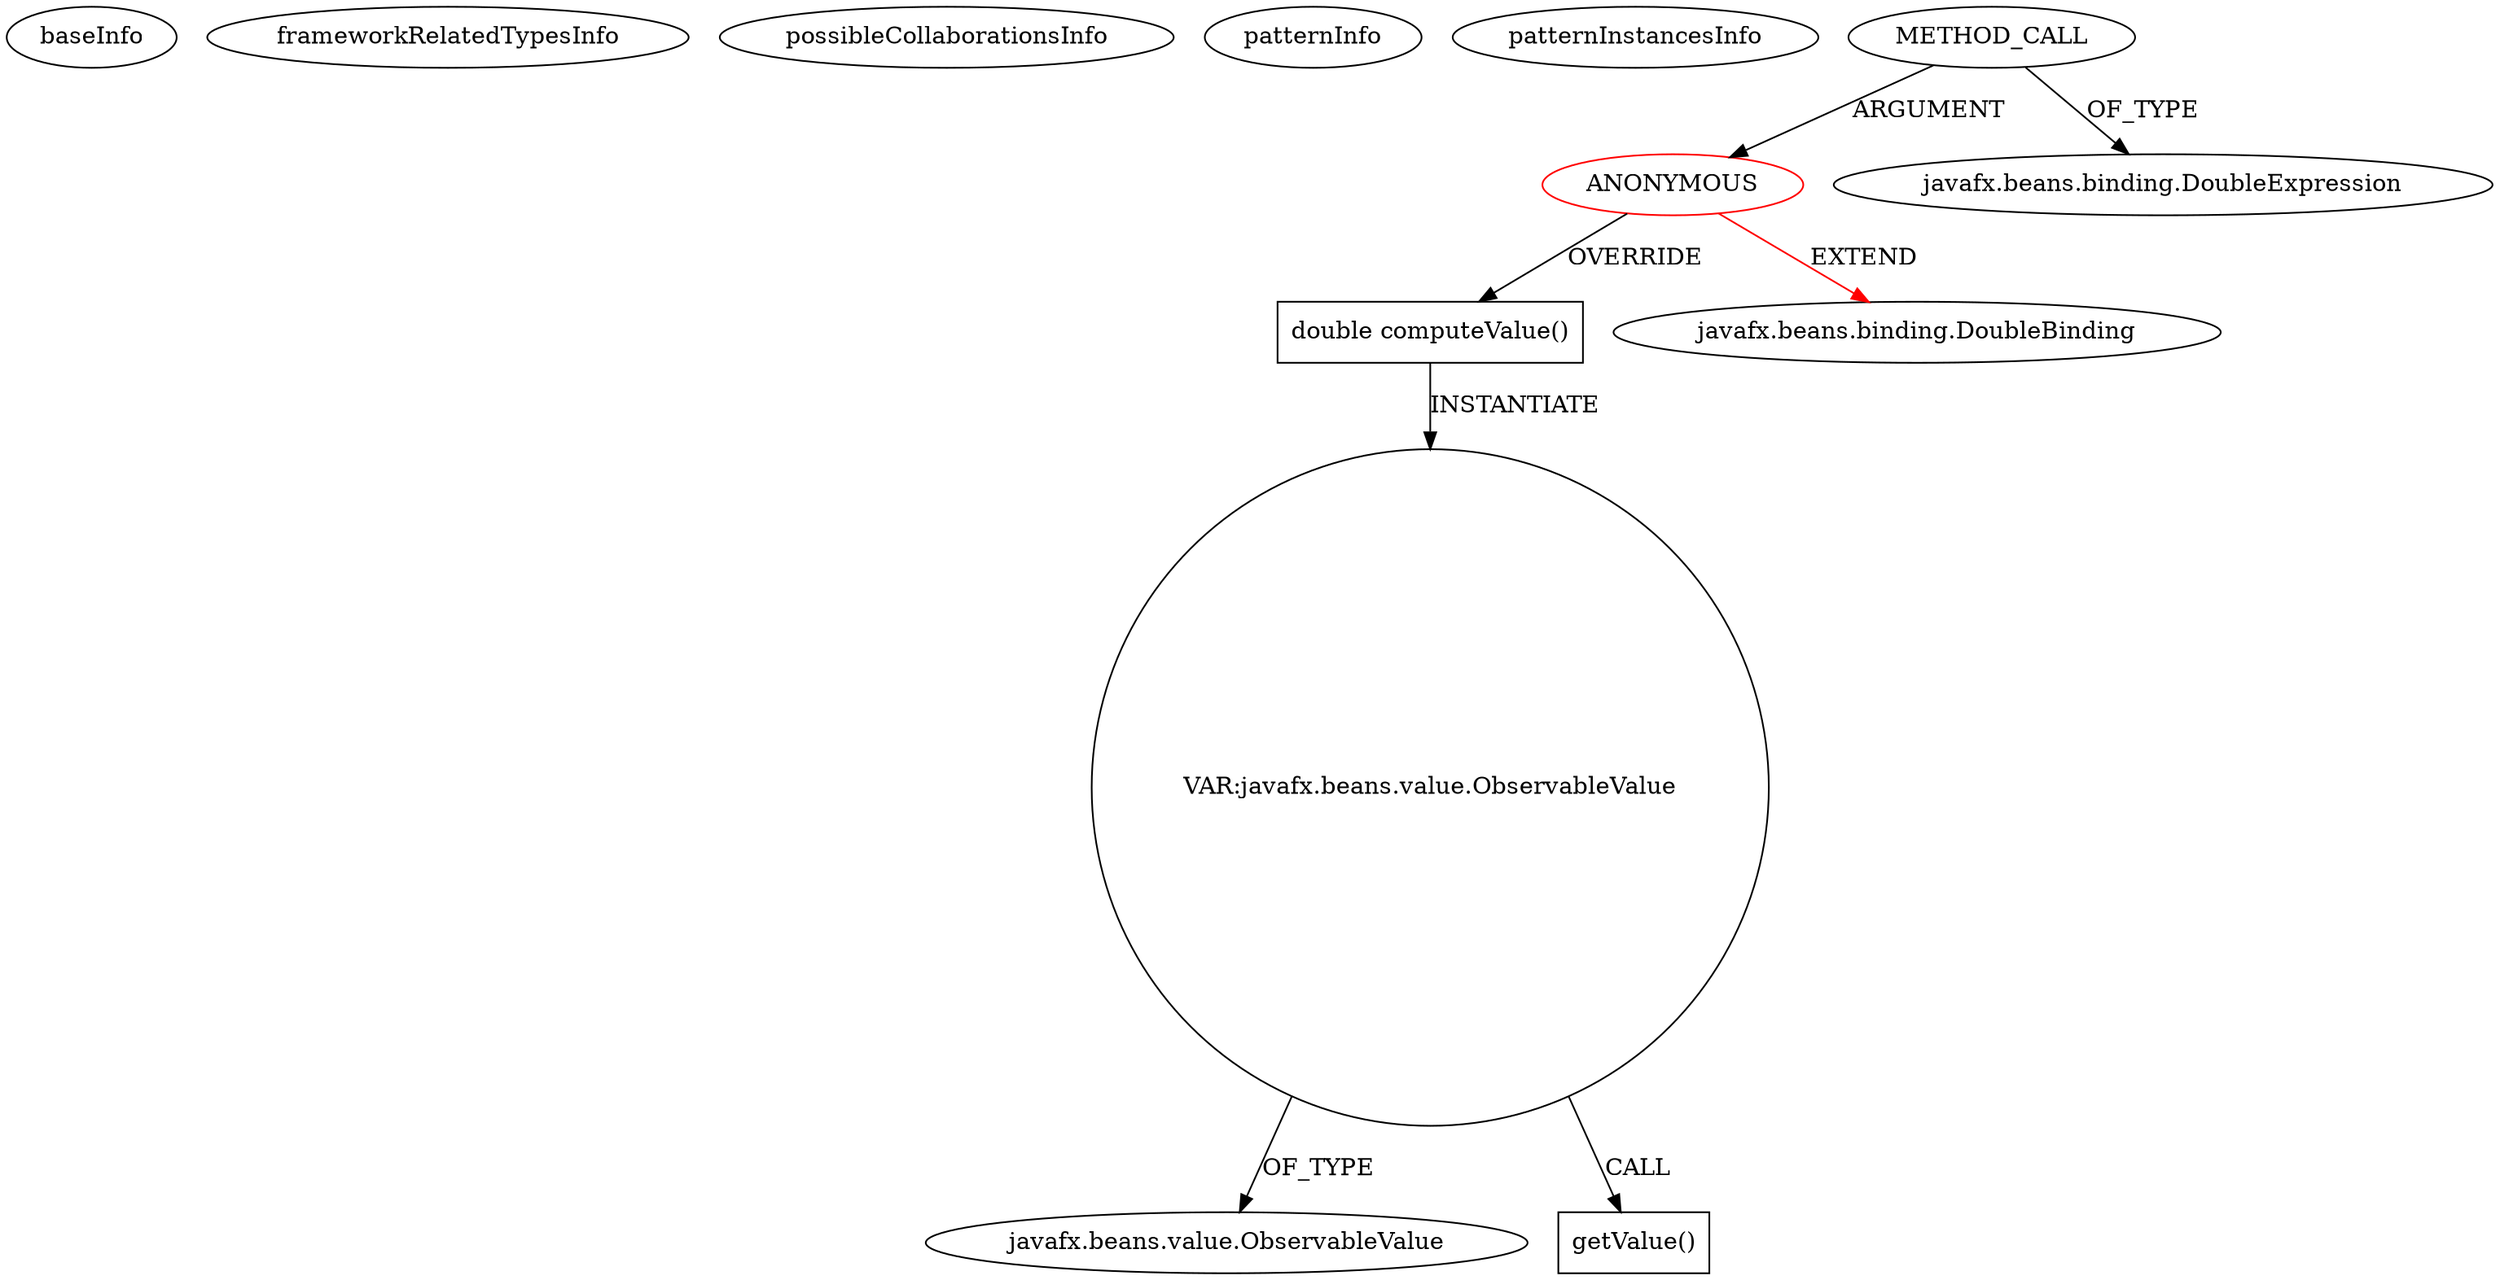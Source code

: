 digraph {
baseInfo[graphId=2995,category="pattern",isAnonymous=true,possibleRelation=false]
frameworkRelatedTypesInfo[0="javafx.beans.binding.DoubleBinding"]
possibleCollaborationsInfo[]
patternInfo[frequency=4.0,patternRootClient=0]
patternInstancesInfo[0="DenisTyschenko-JavaFx-Graph~/DenisTyschenko-JavaFx-Graph/JavaFx-Graph-master/src/main/java/graph/model/edge/DirectedEdge.java~void createArrowHead(javafx.beans.property.DoubleProperty,javafx.beans.property.DoubleProperty,javafx.beans.property.DoubleProperty,javafx.beans.property.DoubleProperty)~342"]
4[label="double computeValue()",vertexType="OVERRIDING_METHOD_DECLARATION",isFrameworkType=false,shape=box]
0[label="ANONYMOUS",vertexType="ROOT_ANONYMOUS_DECLARATION",isFrameworkType=false,color=red]
1[label="javafx.beans.binding.DoubleBinding",vertexType="FRAMEWORK_CLASS_TYPE",isFrameworkType=false]
2[label="METHOD_CALL",vertexType="OUTSIDE_CALL",isFrameworkType=false]
3[label="javafx.beans.binding.DoubleExpression",vertexType="FRAMEWORK_CLASS_TYPE",isFrameworkType=false]
5[label="VAR:javafx.beans.value.ObservableValue",vertexType="VARIABLE_EXPRESION",isFrameworkType=false,shape=circle]
7[label="javafx.beans.value.ObservableValue",vertexType="FRAMEWORK_INTERFACE_TYPE",isFrameworkType=false]
6[label="getValue()",vertexType="INSIDE_CALL",isFrameworkType=false,shape=box]
0->1[label="EXTEND",color=red]
0->4[label="OVERRIDE"]
4->5[label="INSTANTIATE"]
2->0[label="ARGUMENT"]
2->3[label="OF_TYPE"]
5->6[label="CALL"]
5->7[label="OF_TYPE"]
}
